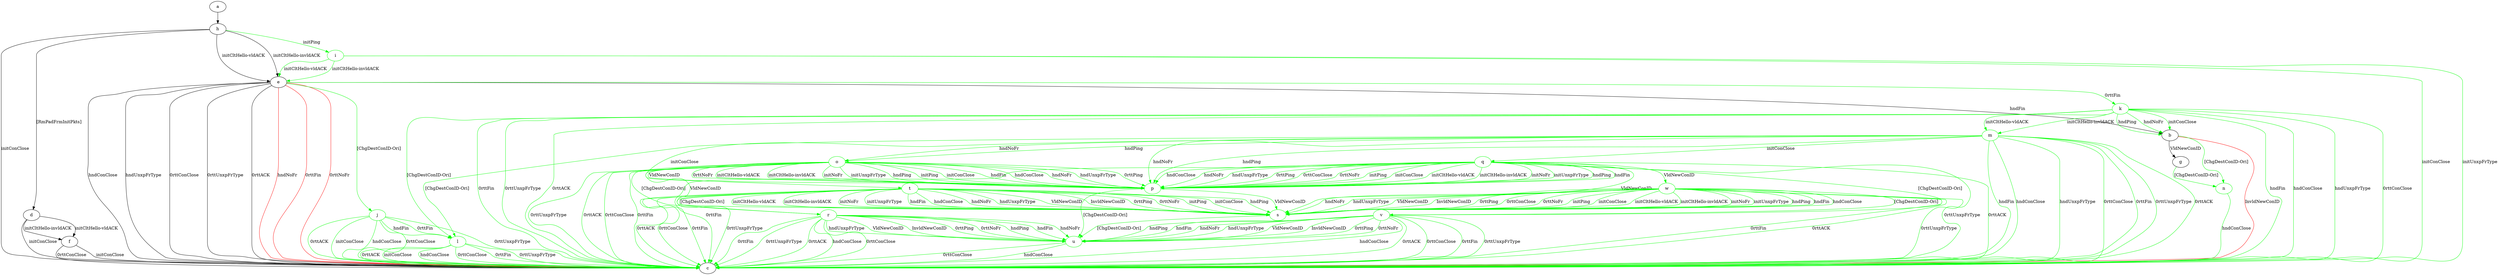 digraph "" {
	a -> h	[key=0];
	b -> c	[key=0,
		color=red,
		label="InvldNewConID "];
	b -> g	[key=0,
		label="VldNewConID "];
	n	[color=green];
	b -> n	[key=0,
		color=green,
		label="[ChgDestConID-Ori] "];
	d -> c	[key=0,
		label="initConClose "];
	d -> f	[key=0,
		label="initCltHello-vldACK "];
	d -> f	[key=1,
		label="initCltHello-invldACK "];
	e -> b	[key=0,
		label="hndFin "];
	e -> c	[key=0,
		label="hndConClose "];
	e -> c	[key=1,
		label="hndUnxpFrType "];
	e -> c	[key=2,
		label="0rttConClose "];
	e -> c	[key=3,
		label="0rttUnxpFrType "];
	e -> c	[key=4,
		label="0rttACK "];
	e -> c	[key=5,
		color=red,
		label="hndNoFr "];
	e -> c	[key=6,
		color=red,
		label="0rttFin "];
	e -> c	[key=7,
		color=red,
		label="0rttNoFr "];
	j	[color=green];
	e -> j	[key=0,
		color=green,
		label="[ChgDestConID-Ori] "];
	k	[color=green];
	e -> k	[key=0,
		color=green,
		label="0rttFin "];
	f -> c	[key=0,
		label="initConClose "];
	f -> c	[key=1,
		label="0rttConClose "];
	g -> n	[key=0,
		color=green,
		label="[ChgDestConID-Ori] "];
	h -> c	[key=0,
		label="initConClose "];
	h -> d	[key=0,
		label="[RmPadFrmInitPkts] "];
	h -> e	[key=0,
		label="initCltHello-vldACK "];
	h -> e	[key=1,
		label="initCltHello-invldACK "];
	i	[color=green];
	h -> i	[key=0,
		color=green,
		label="initPing "];
	i -> c	[key=0,
		color=green,
		label="initConClose "];
	i -> c	[key=1,
		color=green,
		label="initUnxpFrType "];
	i -> e	[key=0,
		color=green,
		label="initCltHello-vldACK "];
	i -> e	[key=1,
		color=green,
		label="initCltHello-invldACK "];
	j -> c	[key=0,
		color=green,
		label="initConClose "];
	j -> c	[key=1,
		color=green,
		label="hndConClose "];
	j -> c	[key=2,
		color=green,
		label="0rttConClose "];
	j -> c	[key=3,
		color=green,
		label="0rttUnxpFrType "];
	j -> c	[key=4,
		color=green,
		label="0rttACK "];
	l	[color=green];
	j -> l	[key=0,
		color=green,
		label="hndFin "];
	j -> l	[key=1,
		color=green,
		label="0rttFin "];
	k -> b	[key=0,
		color=green,
		label="initConClose "];
	k -> b	[key=1,
		color=green,
		label="hndPing "];
	k -> b	[key=2,
		color=green,
		label="hndNoFr "];
	k -> c	[key=0,
		color=green,
		label="hndFin "];
	k -> c	[key=1,
		color=green,
		label="hndConClose "];
	k -> c	[key=2,
		color=green,
		label="hndUnxpFrType "];
	k -> c	[key=3,
		color=green,
		label="0rttConClose "];
	k -> c	[key=4,
		color=green,
		label="0rttFin "];
	k -> c	[key=5,
		color=green,
		label="0rttUnxpFrType "];
	k -> c	[key=6,
		color=green,
		label="0rttACK "];
	k -> l	[key=0,
		color=green,
		label="[ChgDestConID-Ori] "];
	m	[color=green];
	k -> m	[key=0,
		color=green,
		label="initCltHello-vldACK "];
	k -> m	[key=1,
		color=green,
		label="initCltHello-invldACK "];
	l -> c	[key=0,
		color=green,
		label="initConClose "];
	l -> c	[key=1,
		color=green,
		label="hndConClose "];
	l -> c	[key=2,
		color=green,
		label="0rttConClose "];
	l -> c	[key=3,
		color=green,
		label="0rttFin "];
	l -> c	[key=4,
		color=green,
		label="0rttUnxpFrType "];
	l -> c	[key=5,
		color=green,
		label="0rttACK "];
	m -> c	[key=0,
		color=green,
		label="hndFin "];
	m -> c	[key=1,
		color=green,
		label="hndConClose "];
	m -> c	[key=2,
		color=green,
		label="hndUnxpFrType "];
	m -> c	[key=3,
		color=green,
		label="0rttConClose "];
	m -> c	[key=4,
		color=green,
		label="0rttFin "];
	m -> c	[key=5,
		color=green,
		label="0rttUnxpFrType "];
	m -> c	[key=6,
		color=green,
		label="0rttACK "];
	m -> l	[key=0,
		color=green,
		label="[ChgDestConID-Ori] "];
	o	[color=green];
	m -> o	[key=0,
		color=green,
		label="hndPing "];
	m -> o	[key=1,
		color=green,
		label="hndNoFr "];
	p	[color=green];
	m -> p	[key=0,
		color=green,
		label="initConClose "];
	m -> p	[key=1,
		color=green,
		label="hndPing "];
	m -> p	[key=2,
		color=green,
		label="hndNoFr "];
	q	[color=green];
	m -> q	[key=0,
		color=green,
		label="initConClose "];
	n -> c	[key=0,
		color=green,
		label="hndConClose "];
	o -> c	[key=0,
		color=green,
		label="0rttConClose "];
	o -> c	[key=1,
		color=green,
		label="0rttFin "];
	o -> c	[key=2,
		color=green,
		label="0rttUnxpFrType "];
	o -> c	[key=3,
		color=green,
		label="0rttACK "];
	o -> p	[key=0,
		color=green,
		label="initPing "];
	o -> p	[key=1,
		color=green,
		label="initConClose "];
	o -> p	[key=2,
		color=green,
		label="initCltHello-vldACK "];
	o -> p	[key=3,
		color=green,
		label="initCltHello-invldACK "];
	o -> p	[key=4,
		color=green,
		label="initNoFr "];
	o -> p	[key=5,
		color=green,
		label="initUnxpFrType "];
	o -> p	[key=6,
		color=green,
		label="hndPing "];
	o -> p	[key=7,
		color=green,
		label="hndFin "];
	o -> p	[key=8,
		color=green,
		label="hndConClose "];
	o -> p	[key=9,
		color=green,
		label="hndNoFr "];
	o -> p	[key=10,
		color=green,
		label="hndUnxpFrType "];
	o -> p	[key=11,
		color=green,
		label="0rttPing "];
	o -> p	[key=12,
		color=green,
		label="0rttNoFr "];
	r	[color=green];
	o -> r	[key=0,
		color=green,
		label="[ChgDestConID-Ori] "];
	s	[color=green];
	o -> s	[key=0,
		color=green,
		label="VldNewConID "];
	t	[color=green];
	o -> t	[key=0,
		color=green,
		label="VldNewConID "];
	p -> s	[key=0,
		color=green,
		label="VldNewConID "];
	u	[color=green];
	p -> u	[key=0,
		color=green,
		label="[ChgDestConID-Ori] "];
	q -> c	[key=0,
		color=green,
		label="0rttFin "];
	q -> c	[key=1,
		color=green,
		label="0rttUnxpFrType "];
	q -> c	[key=2,
		color=green,
		label="0rttACK "];
	q -> p	[key=0,
		color=green,
		label="initPing "];
	q -> p	[key=1,
		color=green,
		label="initConClose "];
	q -> p	[key=2,
		color=green,
		label="initCltHello-vldACK "];
	q -> p	[key=3,
		color=green,
		label="initCltHello-invldACK "];
	q -> p	[key=4,
		color=green,
		label="initNoFr "];
	q -> p	[key=5,
		color=green,
		label="initUnxpFrType "];
	q -> p	[key=6,
		color=green,
		label="hndPing "];
	q -> p	[key=7,
		color=green,
		label="hndFin "];
	q -> p	[key=8,
		color=green,
		label="hndConClose "];
	q -> p	[key=9,
		color=green,
		label="hndNoFr "];
	q -> p	[key=10,
		color=green,
		label="hndUnxpFrType "];
	q -> p	[key=11,
		color=green,
		label="0rttPing "];
	q -> p	[key=12,
		color=green,
		label="0rttConClose "];
	q -> p	[key=13,
		color=green,
		label="0rttNoFr "];
	q -> s	[key=0,
		color=green,
		label="VldNewConID "];
	v	[color=green];
	q -> v	[key=0,
		color=green,
		label="[ChgDestConID-Ori] "];
	w	[color=green];
	q -> w	[key=0,
		color=green,
		label="VldNewConID "];
	r -> c	[key=0,
		color=green,
		label="hndConClose "];
	r -> c	[key=1,
		color=green,
		label="0rttConClose "];
	r -> c	[key=2,
		color=green,
		label="0rttFin "];
	r -> c	[key=3,
		color=green,
		label="0rttUnxpFrType "];
	r -> c	[key=4,
		color=green,
		label="0rttACK "];
	r -> u	[key=0,
		color=green,
		label="hndPing "];
	r -> u	[key=1,
		color=green,
		label="hndFin "];
	r -> u	[key=2,
		color=green,
		label="hndNoFr "];
	r -> u	[key=3,
		color=green,
		label="hndUnxpFrType "];
	r -> u	[key=4,
		color=green,
		label="VldNewConID "];
	r -> u	[key=5,
		color=green,
		label="InvldNewConID "];
	r -> u	[key=6,
		color=green,
		label="0rttPing "];
	r -> u	[key=7,
		color=green,
		label="0rttNoFr "];
	s -> u	[key=0,
		color=green,
		label="[ChgDestConID-Ori] "];
	t -> c	[key=0,
		color=green,
		label="0rttConClose "];
	t -> c	[key=1,
		color=green,
		label="0rttFin "];
	t -> c	[key=2,
		color=green,
		label="0rttUnxpFrType "];
	t -> c	[key=3,
		color=green,
		label="0rttACK "];
	t -> r	[key=0,
		color=green,
		label="[ChgDestConID-Ori] "];
	t -> s	[key=0,
		color=green,
		label="initPing "];
	t -> s	[key=1,
		color=green,
		label="initConClose "];
	t -> s	[key=2,
		color=green,
		label="initCltHello-vldACK "];
	t -> s	[key=3,
		color=green,
		label="initCltHello-invldACK "];
	t -> s	[key=4,
		color=green,
		label="initNoFr "];
	t -> s	[key=5,
		color=green,
		label="initUnxpFrType "];
	t -> s	[key=6,
		color=green,
		label="hndPing "];
	t -> s	[key=7,
		color=green,
		label="hndFin "];
	t -> s	[key=8,
		color=green,
		label="hndConClose "];
	t -> s	[key=9,
		color=green,
		label="hndNoFr "];
	t -> s	[key=10,
		color=green,
		label="hndUnxpFrType "];
	t -> s	[key=11,
		color=green,
		label="VldNewConID "];
	t -> s	[key=12,
		color=green,
		label="InvldNewConID "];
	t -> s	[key=13,
		color=green,
		label="0rttPing "];
	t -> s	[key=14,
		color=green,
		label="0rttNoFr "];
	u -> c	[key=0,
		color=green,
		label="hndConClose "];
	u -> c	[key=1,
		color=green,
		label="0rttConClose "];
	v -> c	[key=0,
		color=green,
		label="hndConClose "];
	v -> c	[key=1,
		color=green,
		label="0rttConClose "];
	v -> c	[key=2,
		color=green,
		label="0rttFin "];
	v -> c	[key=3,
		color=green,
		label="0rttUnxpFrType "];
	v -> c	[key=4,
		color=green,
		label="0rttACK "];
	v -> u	[key=0,
		color=green,
		label="hndPing "];
	v -> u	[key=1,
		color=green,
		label="hndFin "];
	v -> u	[key=2,
		color=green,
		label="hndNoFr "];
	v -> u	[key=3,
		color=green,
		label="hndUnxpFrType "];
	v -> u	[key=4,
		color=green,
		label="VldNewConID "];
	v -> u	[key=5,
		color=green,
		label="InvldNewConID "];
	v -> u	[key=6,
		color=green,
		label="0rttPing "];
	v -> u	[key=7,
		color=green,
		label="0rttNoFr "];
	w -> c	[key=0,
		color=green,
		label="0rttFin "];
	w -> c	[key=1,
		color=green,
		label="0rttUnxpFrType "];
	w -> c	[key=2,
		color=green,
		label="0rttACK "];
	w -> s	[key=0,
		color=green,
		label="initPing "];
	w -> s	[key=1,
		color=green,
		label="initConClose "];
	w -> s	[key=2,
		color=green,
		label="initCltHello-vldACK "];
	w -> s	[key=3,
		color=green,
		label="initCltHello-invldACK "];
	w -> s	[key=4,
		color=green,
		label="initNoFr "];
	w -> s	[key=5,
		color=green,
		label="initUnxpFrType "];
	w -> s	[key=6,
		color=green,
		label="hndPing "];
	w -> s	[key=7,
		color=green,
		label="hndFin "];
	w -> s	[key=8,
		color=green,
		label="hndConClose "];
	w -> s	[key=9,
		color=green,
		label="hndNoFr "];
	w -> s	[key=10,
		color=green,
		label="hndUnxpFrType "];
	w -> s	[key=11,
		color=green,
		label="VldNewConID "];
	w -> s	[key=12,
		color=green,
		label="InvldNewConID "];
	w -> s	[key=13,
		color=green,
		label="0rttPing "];
	w -> s	[key=14,
		color=green,
		label="0rttConClose "];
	w -> s	[key=15,
		color=green,
		label="0rttNoFr "];
	w -> v	[key=0,
		color=green,
		label="[ChgDestConID-Ori] "];
}
